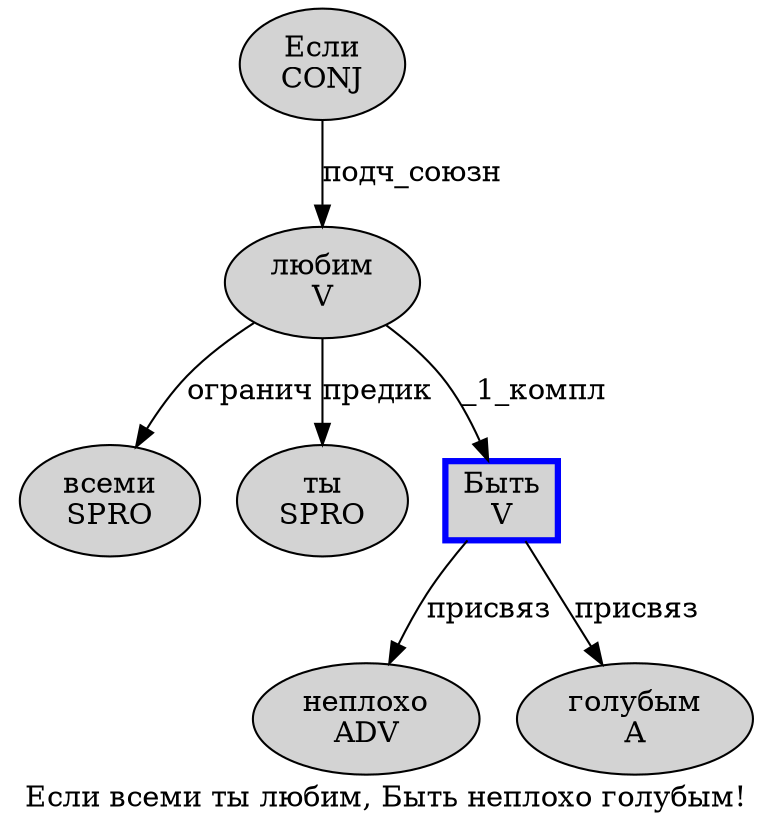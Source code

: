 digraph SENTENCE_3185 {
	graph [label="Если всеми ты любим, Быть неплохо голубым!"]
	node [style=filled]
		0 [label="Если
CONJ" color="" fillcolor=lightgray penwidth=1 shape=ellipse]
		1 [label="всеми
SPRO" color="" fillcolor=lightgray penwidth=1 shape=ellipse]
		2 [label="ты
SPRO" color="" fillcolor=lightgray penwidth=1 shape=ellipse]
		3 [label="любим
V" color="" fillcolor=lightgray penwidth=1 shape=ellipse]
		5 [label="Быть
V" color=blue fillcolor=lightgray penwidth=3 shape=box]
		6 [label="неплохо
ADV" color="" fillcolor=lightgray penwidth=1 shape=ellipse]
		7 [label="голубым
A" color="" fillcolor=lightgray penwidth=1 shape=ellipse]
			5 -> 6 [label="присвяз"]
			5 -> 7 [label="присвяз"]
			0 -> 3 [label="подч_союзн"]
			3 -> 1 [label="огранич"]
			3 -> 2 [label="предик"]
			3 -> 5 [label="_1_компл"]
}